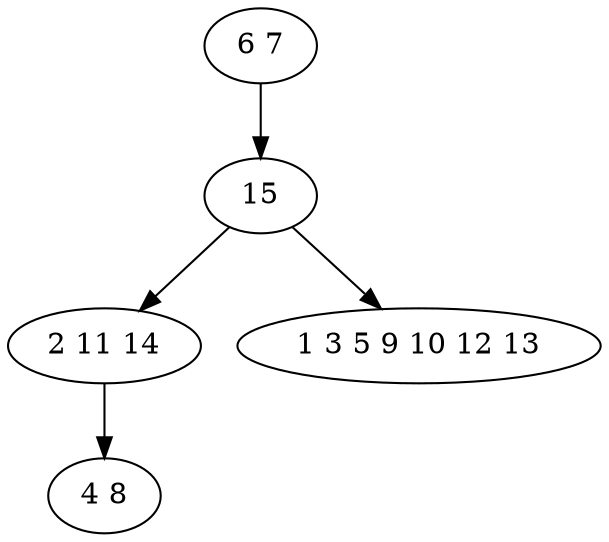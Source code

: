 digraph true_tree {
	"0" -> "1"
	"1" -> "2"
	"2" -> "3"
	"1" -> "4"
	"0" [label="6 7"];
	"1" [label="15"];
	"2" [label="2 11 14"];
	"3" [label="4 8"];
	"4" [label="1 3 5 9 10 12 13"];
}
